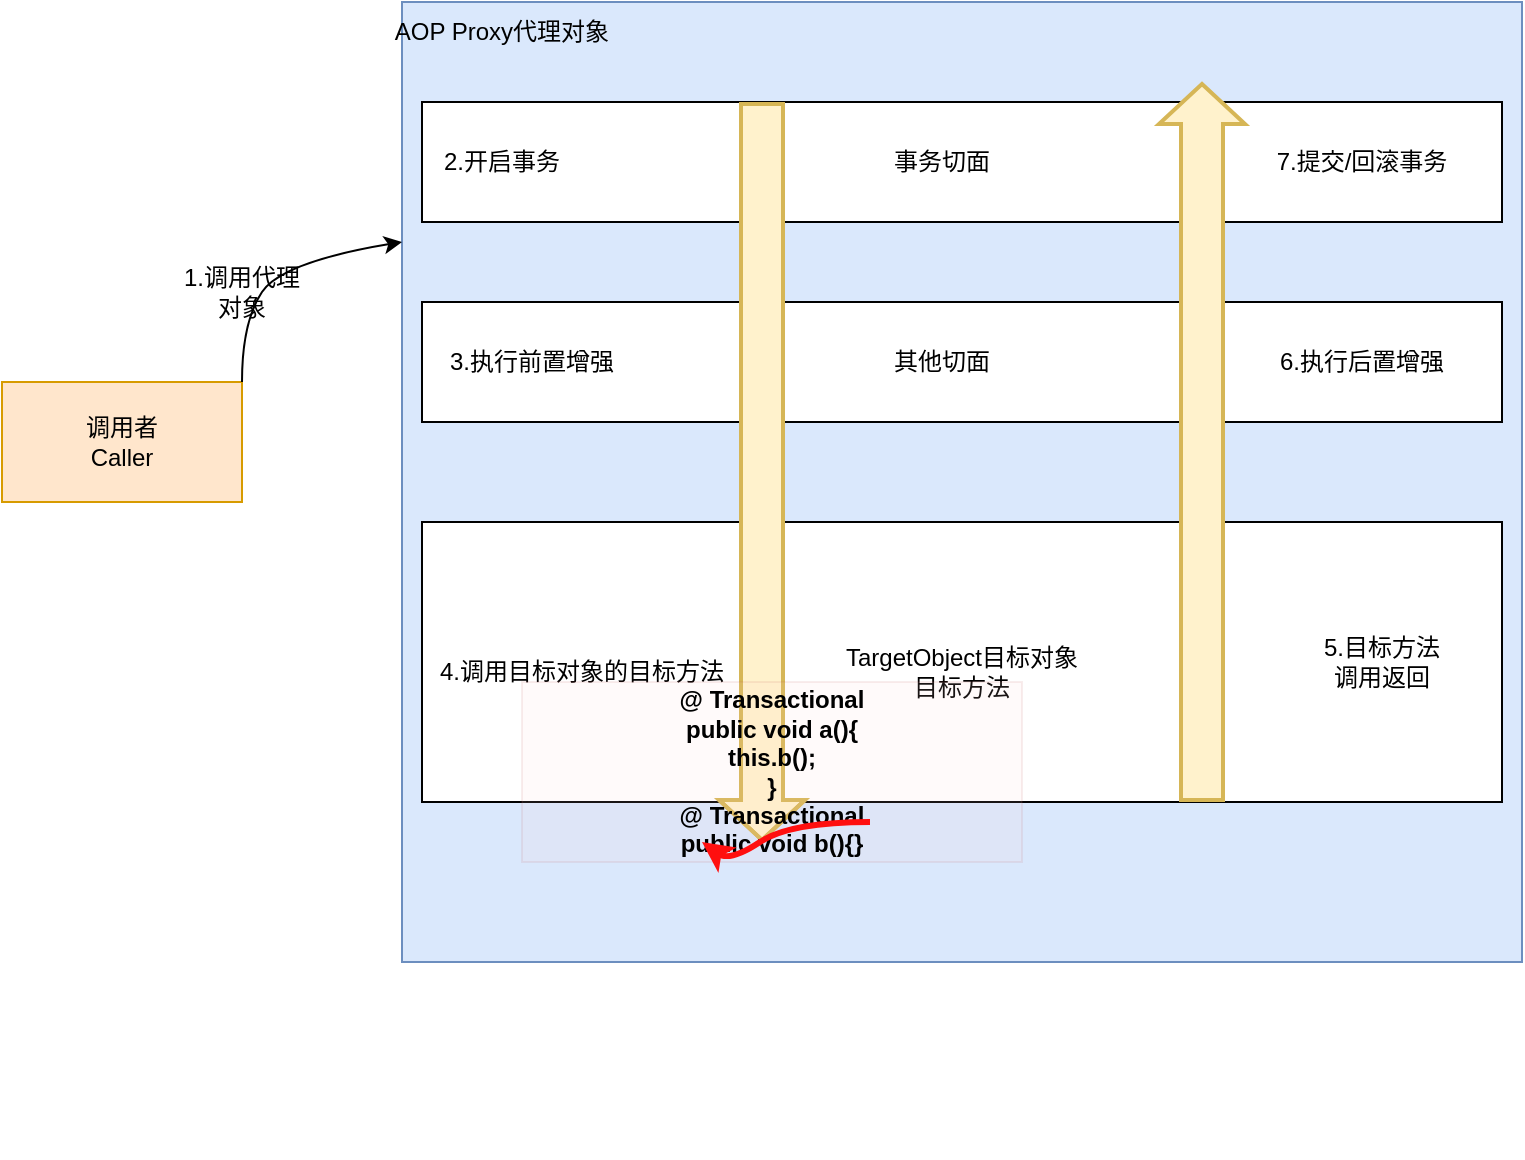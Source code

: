 <mxfile version="22.1.18" type="github">
  <diagram name="第 1 页" id="wLxCkMNg8gMWtOEjlbJJ">
    <mxGraphModel dx="1026" dy="650" grid="1" gridSize="10" guides="1" tooltips="1" connect="1" arrows="1" fold="1" page="1" pageScale="1" pageWidth="827" pageHeight="1169" math="0" shadow="0">
      <root>
        <mxCell id="0" />
        <mxCell id="1" parent="0" />
        <mxCell id="WaY7J1_5YlBNvb_G9uSw-1" value="调用者&lt;br&gt;Caller" style="rounded=0;whiteSpace=wrap;html=1;fillColor=#ffe6cc;strokeColor=#d79b00;gradientColor=none;" parent="1" vertex="1">
          <mxGeometry x="50" y="270" width="120" height="60" as="geometry" />
        </mxCell>
        <mxCell id="WaY7J1_5YlBNvb_G9uSw-2" value="" style="rounded=0;whiteSpace=wrap;html=1;fillColor=#dae8fc;strokeColor=#6c8ebf;" parent="1" vertex="1">
          <mxGeometry x="250" y="80" width="560" height="480" as="geometry" />
        </mxCell>
        <mxCell id="WaY7J1_5YlBNvb_G9uSw-3" value="AOP Proxy代理对象" style="text;html=1;strokeColor=none;fillColor=none;align=center;verticalAlign=middle;whiteSpace=wrap;rounded=0;" parent="1" vertex="1">
          <mxGeometry x="240" y="80" width="120" height="30" as="geometry" />
        </mxCell>
        <mxCell id="WaY7J1_5YlBNvb_G9uSw-4" value="" style="curved=1;endArrow=classic;html=1;rounded=0;entryX=0;entryY=0.25;entryDx=0;entryDy=0;" parent="1" target="WaY7J1_5YlBNvb_G9uSw-2" edge="1">
          <mxGeometry width="50" height="50" relative="1" as="geometry">
            <mxPoint x="170" y="270" as="sourcePoint" />
            <mxPoint x="220" y="220" as="targetPoint" />
            <Array as="points">
              <mxPoint x="170" y="240" />
              <mxPoint x="190" y="210" />
            </Array>
          </mxGeometry>
        </mxCell>
        <mxCell id="WaY7J1_5YlBNvb_G9uSw-5" value="1.调用代理对象" style="text;html=1;strokeColor=none;fillColor=none;align=center;verticalAlign=middle;whiteSpace=wrap;rounded=0;" parent="1" vertex="1">
          <mxGeometry x="140" y="210" width="60" height="30" as="geometry" />
        </mxCell>
        <mxCell id="WaY7J1_5YlBNvb_G9uSw-8" value="" style="rounded=0;whiteSpace=wrap;html=1;" parent="1" vertex="1">
          <mxGeometry x="260" y="130" width="540" height="60" as="geometry" />
        </mxCell>
        <mxCell id="WaY7J1_5YlBNvb_G9uSw-9" value="" style="rounded=0;whiteSpace=wrap;html=1;" parent="1" vertex="1">
          <mxGeometry x="260" y="230" width="540" height="60" as="geometry" />
        </mxCell>
        <mxCell id="WaY7J1_5YlBNvb_G9uSw-10" value="" style="rounded=0;whiteSpace=wrap;html=1;" parent="1" vertex="1">
          <mxGeometry x="260" y="340" width="540" height="140" as="geometry" />
        </mxCell>
        <mxCell id="60ih1bMFZ-7kQQ5-rzzn-2" value="其他切面" style="text;html=1;strokeColor=none;fillColor=none;align=center;verticalAlign=middle;whiteSpace=wrap;rounded=0;" vertex="1" parent="1">
          <mxGeometry x="490" y="245" width="60" height="30" as="geometry" />
        </mxCell>
        <mxCell id="60ih1bMFZ-7kQQ5-rzzn-3" value="3.执行前置增强" style="text;html=1;strokeColor=none;fillColor=none;align=center;verticalAlign=middle;whiteSpace=wrap;rounded=0;" vertex="1" parent="1">
          <mxGeometry x="270" y="245" width="90" height="30" as="geometry" />
        </mxCell>
        <mxCell id="60ih1bMFZ-7kQQ5-rzzn-4" value="6.执行后置增强" style="text;html=1;strokeColor=none;fillColor=none;align=center;verticalAlign=middle;whiteSpace=wrap;rounded=0;" vertex="1" parent="1">
          <mxGeometry x="660" y="245" width="140" height="30" as="geometry" />
        </mxCell>
        <mxCell id="60ih1bMFZ-7kQQ5-rzzn-6" value="7.提交/回滚事务" style="text;html=1;strokeColor=none;fillColor=none;align=center;verticalAlign=middle;whiteSpace=wrap;rounded=0;" vertex="1" parent="1">
          <mxGeometry x="660" y="145" width="140" height="30" as="geometry" />
        </mxCell>
        <mxCell id="60ih1bMFZ-7kQQ5-rzzn-7" value="事务切面" style="text;html=1;strokeColor=none;fillColor=none;align=center;verticalAlign=middle;whiteSpace=wrap;rounded=0;" vertex="1" parent="1">
          <mxGeometry x="490" y="145" width="60" height="30" as="geometry" />
        </mxCell>
        <mxCell id="60ih1bMFZ-7kQQ5-rzzn-8" value="2.开启事务" style="text;html=1;strokeColor=none;fillColor=none;align=center;verticalAlign=middle;whiteSpace=wrap;rounded=0;" vertex="1" parent="1">
          <mxGeometry x="270" y="145" width="60" height="30" as="geometry" />
        </mxCell>
        <mxCell id="60ih1bMFZ-7kQQ5-rzzn-9" value="4.调用目标对象的目标方法" style="text;html=1;strokeColor=none;fillColor=none;align=center;verticalAlign=middle;whiteSpace=wrap;rounded=0;" vertex="1" parent="1">
          <mxGeometry x="250" y="400" width="180" height="30" as="geometry" />
        </mxCell>
        <mxCell id="60ih1bMFZ-7kQQ5-rzzn-10" value="TargetObject目标对象目标方法" style="text;html=1;strokeColor=none;fillColor=none;align=center;verticalAlign=middle;whiteSpace=wrap;rounded=0;" vertex="1" parent="1">
          <mxGeometry x="465" y="400" width="130" height="30" as="geometry" />
        </mxCell>
        <mxCell id="60ih1bMFZ-7kQQ5-rzzn-11" value="5.目标方法&lt;br&gt;调用返回" style="text;html=1;strokeColor=none;fillColor=none;align=center;verticalAlign=middle;whiteSpace=wrap;rounded=0;" vertex="1" parent="1">
          <mxGeometry x="710" y="395" width="60" height="30" as="geometry" />
        </mxCell>
        <mxCell id="60ih1bMFZ-7kQQ5-rzzn-12" value="" style="shape=flexArrow;endArrow=classic;html=1;rounded=0;fillColor=#fff2cc;strokeColor=#d6b656;strokeWidth=2;width=20;" edge="1" parent="1">
          <mxGeometry width="50" height="50" relative="1" as="geometry">
            <mxPoint x="430" y="130" as="sourcePoint" />
            <mxPoint x="430" y="500" as="targetPoint" />
            <Array as="points">
              <mxPoint x="430" y="330" />
            </Array>
          </mxGeometry>
        </mxCell>
        <mxCell id="60ih1bMFZ-7kQQ5-rzzn-14" value="" style="shape=flexArrow;endArrow=classic;html=1;rounded=0;fillColor=#fff2cc;strokeColor=#d6b656;width=20;strokeWidth=2;" edge="1" parent="1">
          <mxGeometry width="50" height="50" relative="1" as="geometry">
            <mxPoint x="650" y="480" as="sourcePoint" />
            <mxPoint x="650" y="120" as="targetPoint" />
          </mxGeometry>
        </mxCell>
        <mxCell id="60ih1bMFZ-7kQQ5-rzzn-15" value="&lt;b&gt;@ Transactional&lt;br style=&quot;border-color: var(--border-color);&quot;&gt;public void a(){&lt;br style=&quot;border-color: var(--border-color);&quot;&gt;this.b();&lt;br style=&quot;border-color: var(--border-color);&quot;&gt;}&lt;br style=&quot;border-color: var(--border-color);&quot;&gt;@ Transactional&lt;br style=&quot;border-color: var(--border-color);&quot;&gt;public void b(){}&lt;/b&gt;" style="rounded=0;whiteSpace=wrap;html=1;fillColor=#f8cecc;strokeColor=#b85450;opacity=10;" vertex="1" parent="1">
          <mxGeometry x="310" y="420" width="250" height="90" as="geometry" />
        </mxCell>
        <mxCell id="60ih1bMFZ-7kQQ5-rzzn-17" value="" style="shape=image;verticalLabelPosition=bottom;labelBackgroundColor=default;verticalAlign=top;aspect=fixed;imageAspect=0;image=chrome-extension://pmlpcplomjofbnlcihpacmcaahellokg/icons/icon-128.png;" vertex="1" parent="1">
          <mxGeometry x="200" y="530" width="128" height="128" as="geometry" />
        </mxCell>
        <mxCell id="60ih1bMFZ-7kQQ5-rzzn-19" value="" style="curved=1;endArrow=classic;html=1;rounded=0;entryX=0.36;entryY=0.889;entryDx=0;entryDy=0;entryPerimeter=0;strokeColor=#FF0F0F;strokeWidth=3;" edge="1" parent="1" target="60ih1bMFZ-7kQQ5-rzzn-15">
          <mxGeometry width="50" height="50" relative="1" as="geometry">
            <mxPoint x="484" y="490" as="sourcePoint" />
            <mxPoint x="444" y="540" as="targetPoint" />
            <Array as="points">
              <mxPoint x="444" y="490" />
              <mxPoint x="414" y="510" />
            </Array>
          </mxGeometry>
        </mxCell>
      </root>
    </mxGraphModel>
  </diagram>
</mxfile>

